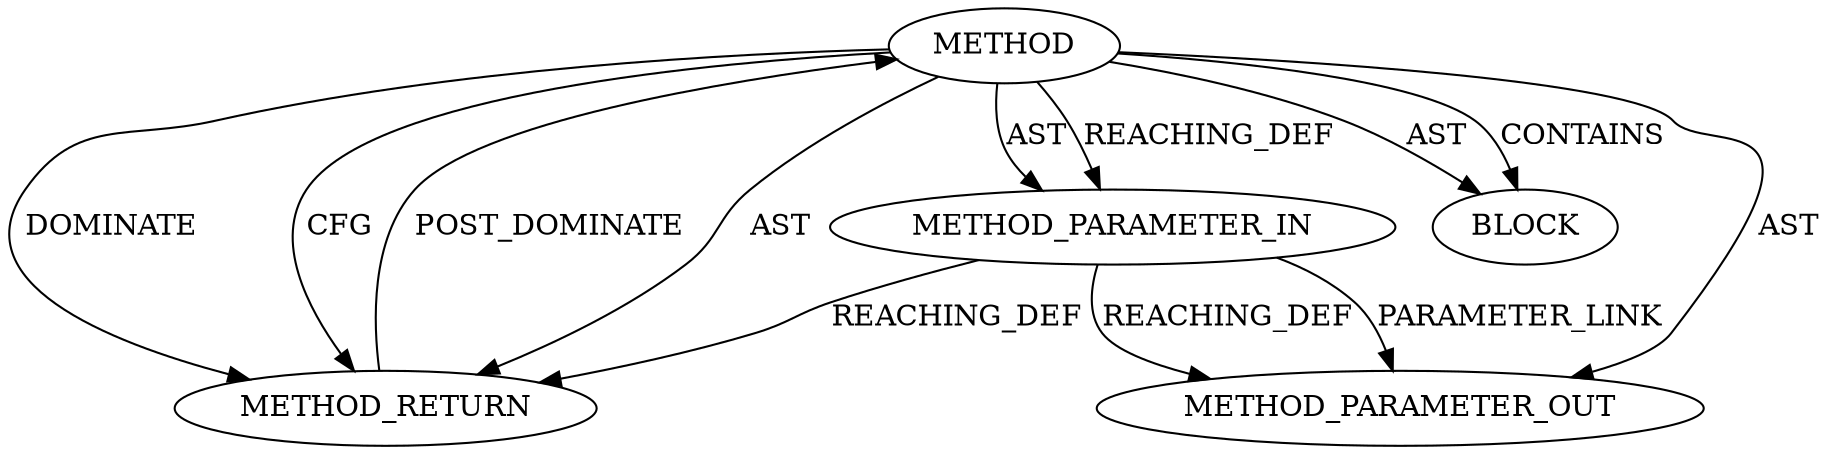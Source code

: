 digraph {
  13462 [label=METHOD_PARAMETER_OUT ORDER=1 CODE="p1" IS_VARIADIC=false TYPE_FULL_NAME="ANY" EVALUATION_STRATEGY="BY_VALUE" INDEX=1 NAME="p1"]
  12529 [label=METHOD_RETURN ORDER=2 CODE="RET" TYPE_FULL_NAME="ANY" EVALUATION_STRATEGY="BY_VALUE"]
  12528 [label=BLOCK ORDER=1 ARGUMENT_INDEX=1 CODE="<empty>" TYPE_FULL_NAME="ANY"]
  12526 [label=METHOD AST_PARENT_TYPE="NAMESPACE_BLOCK" AST_PARENT_FULL_NAME="<global>" ORDER=0 CODE="<empty>" FULL_NAME="messenger_v2.c:72:72:FRONT_PAD:1" LINE_NUMBER=72 IS_EXTERNAL=true LINE_NUMBER_END=72 FILENAME="messenger_v2.c" SIGNATURE="" NAME="FRONT_PAD"]
  12527 [label=METHOD_PARAMETER_IN ORDER=1 CODE="p1" IS_VARIADIC=false TYPE_FULL_NAME="ANY" EVALUATION_STRATEGY="BY_VALUE" INDEX=1 NAME="p1"]
  12529 -> 12526 [label=POST_DOMINATE ]
  12526 -> 12529 [label=DOMINATE ]
  12526 -> 12528 [label=AST ]
  12527 -> 13462 [label=REACHING_DEF VARIABLE="p1"]
  12526 -> 12528 [label=CONTAINS ]
  12526 -> 12529 [label=CFG ]
  12526 -> 12529 [label=AST ]
  12526 -> 12527 [label=AST ]
  12526 -> 13462 [label=AST ]
  12527 -> 12529 [label=REACHING_DEF VARIABLE="p1"]
  12526 -> 12527 [label=REACHING_DEF VARIABLE=""]
  12527 -> 13462 [label=PARAMETER_LINK ]
}
